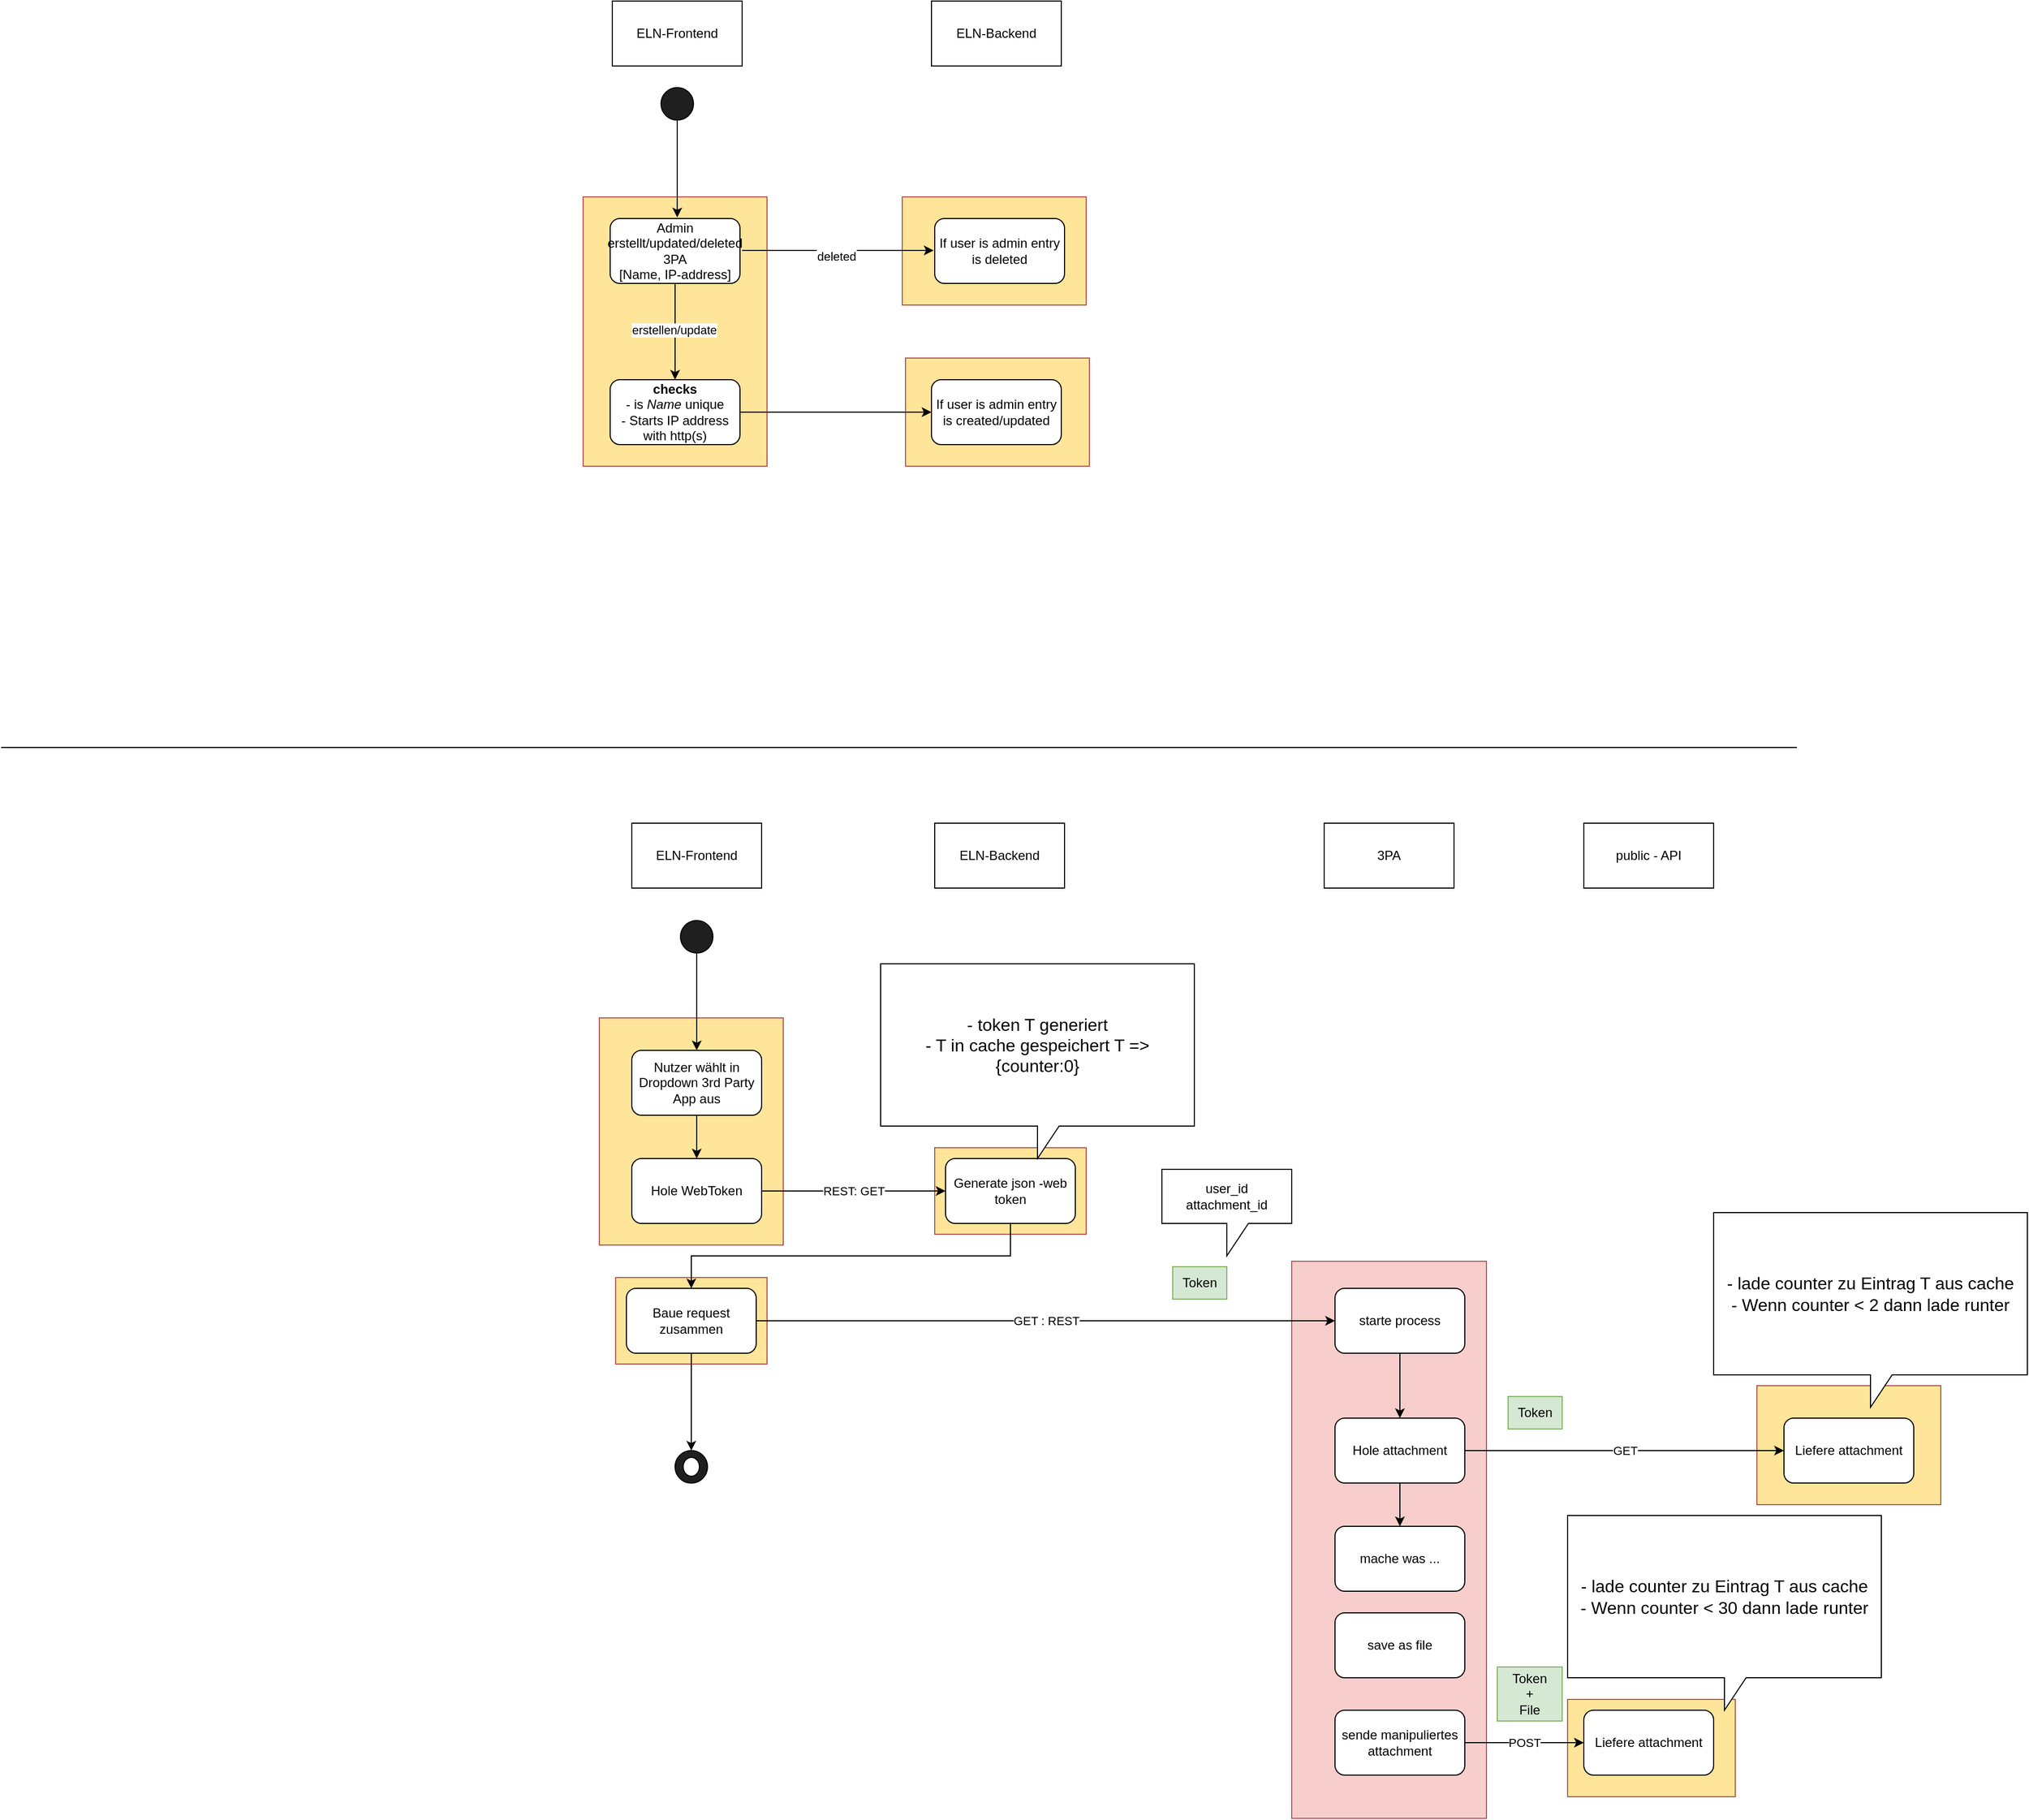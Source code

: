 <mxfile version="14.6.13" type="device"><diagram name="Seite-1" id="GQNFSpxZyi9aB66WynnB"><mxGraphModel dx="3076" dy="2111" grid="1" gridSize="10" guides="1" tooltips="1" connect="1" arrows="1" fold="1" page="1" pageScale="1" pageWidth="827" pageHeight="1169" math="0" shadow="0"><root><mxCell id="0"/><mxCell id="1" parent="0"/><mxCell id="FiCaPtrMLuWlpLasM4BH-40" value="" style="rounded=0;whiteSpace=wrap;html=1;fillColor=#FFE599;strokeColor=#b85450;" parent="1" vertex="1"><mxGeometry x="615" y="760" width="155" height="90" as="geometry"/></mxCell><mxCell id="FiCaPtrMLuWlpLasM4BH-39" value="" style="rounded=0;whiteSpace=wrap;html=1;fillColor=#FFE599;strokeColor=#b85450;" parent="1" vertex="1"><mxGeometry x="790" y="470" width="170" height="110" as="geometry"/></mxCell><mxCell id="FiCaPtrMLuWlpLasM4BH-38" value="" style="rounded=0;whiteSpace=wrap;html=1;fillColor=#f8cecc;strokeColor=#b85450;" parent="1" vertex="1"><mxGeometry x="360" y="355" width="180" height="515" as="geometry"/></mxCell><mxCell id="FiCaPtrMLuWlpLasM4BH-37" value="" style="rounded=0;whiteSpace=wrap;html=1;fillColor=#FFE599;strokeColor=#b85450;" parent="1" vertex="1"><mxGeometry x="-265" y="370" width="140" height="80" as="geometry"/></mxCell><mxCell id="FiCaPtrMLuWlpLasM4BH-36" value="" style="rounded=0;whiteSpace=wrap;html=1;fillColor=#FFE599;strokeColor=#b85450;" parent="1" vertex="1"><mxGeometry x="30" y="250" width="140" height="80" as="geometry"/></mxCell><mxCell id="FiCaPtrMLuWlpLasM4BH-35" value="" style="rounded=0;whiteSpace=wrap;html=1;fillColor=#FFE599;strokeColor=#b85450;" parent="1" vertex="1"><mxGeometry x="-280" y="130" width="170" height="210" as="geometry"/></mxCell><mxCell id="FiCaPtrMLuWlpLasM4BH-43" style="edgeStyle=orthogonalEdgeStyle;rounded=0;orthogonalLoop=1;jettySize=auto;html=1;exitX=0.5;exitY=1;exitDx=0;exitDy=0;entryX=0.5;entryY=0;entryDx=0;entryDy=0;" parent="1" source="FiCaPtrMLuWlpLasM4BH-1" target="FiCaPtrMLuWlpLasM4BH-41" edge="1"><mxGeometry relative="1" as="geometry"/></mxCell><mxCell id="FiCaPtrMLuWlpLasM4BH-1" value="Nutzer wählt in Dropdown 3rd Party App aus" style="rounded=1;whiteSpace=wrap;html=1;" parent="1" vertex="1"><mxGeometry x="-250" y="160" width="120" height="60" as="geometry"/></mxCell><mxCell id="FiCaPtrMLuWlpLasM4BH-3" style="edgeStyle=orthogonalEdgeStyle;rounded=0;orthogonalLoop=1;jettySize=auto;html=1;exitX=0.5;exitY=1;exitDx=0;exitDy=0;exitPerimeter=0;" parent="1" source="FiCaPtrMLuWlpLasM4BH-2" target="FiCaPtrMLuWlpLasM4BH-1" edge="1"><mxGeometry relative="1" as="geometry"/></mxCell><mxCell id="FiCaPtrMLuWlpLasM4BH-2" value="" style="verticalLabelPosition=bottom;verticalAlign=top;html=1;shape=mxgraph.flowchart.on-page_reference;fillColor=#1F1F1F;" parent="1" vertex="1"><mxGeometry x="-205" y="40" width="30" height="30" as="geometry"/></mxCell><mxCell id="FiCaPtrMLuWlpLasM4BH-9" style="edgeStyle=orthogonalEdgeStyle;rounded=0;orthogonalLoop=1;jettySize=auto;html=1;exitX=0.5;exitY=1;exitDx=0;exitDy=0;" parent="1" source="FiCaPtrMLuWlpLasM4BH-4" target="FiCaPtrMLuWlpLasM4BH-5" edge="1"><mxGeometry relative="1" as="geometry"/></mxCell><mxCell id="FiCaPtrMLuWlpLasM4BH-4" value="Generate json -web token" style="rounded=1;whiteSpace=wrap;html=1;" parent="1" vertex="1"><mxGeometry x="40" y="260" width="120" height="60" as="geometry"/></mxCell><mxCell id="FiCaPtrMLuWlpLasM4BH-7" value="GET : REST" style="edgeStyle=orthogonalEdgeStyle;rounded=0;orthogonalLoop=1;jettySize=auto;html=1;exitX=1;exitY=0.5;exitDx=0;exitDy=0;" parent="1" source="FiCaPtrMLuWlpLasM4BH-5" target="FiCaPtrMLuWlpLasM4BH-6" edge="1"><mxGeometry relative="1" as="geometry"/></mxCell><mxCell id="FiCaPtrMLuWlpLasM4BH-47" style="edgeStyle=orthogonalEdgeStyle;rounded=0;orthogonalLoop=1;jettySize=auto;html=1;exitX=0.5;exitY=1;exitDx=0;exitDy=0;entryX=0.5;entryY=0;entryDx=0;entryDy=0;entryPerimeter=0;" parent="1" source="FiCaPtrMLuWlpLasM4BH-5" target="FiCaPtrMLuWlpLasM4BH-33" edge="1"><mxGeometry relative="1" as="geometry"/></mxCell><mxCell id="FiCaPtrMLuWlpLasM4BH-5" value="Baue request zusammen" style="rounded=1;whiteSpace=wrap;html=1;" parent="1" vertex="1"><mxGeometry x="-255" y="380" width="120" height="60" as="geometry"/></mxCell><mxCell id="FiCaPtrMLuWlpLasM4BH-18" style="edgeStyle=orthogonalEdgeStyle;rounded=0;orthogonalLoop=1;jettySize=auto;html=1;exitX=0.5;exitY=1;exitDx=0;exitDy=0;" parent="1" source="FiCaPtrMLuWlpLasM4BH-6" target="FiCaPtrMLuWlpLasM4BH-12" edge="1"><mxGeometry relative="1" as="geometry"/></mxCell><mxCell id="FiCaPtrMLuWlpLasM4BH-6" value="starte process" style="rounded=1;whiteSpace=wrap;html=1;" parent="1" vertex="1"><mxGeometry x="400" y="380" width="120" height="60" as="geometry"/></mxCell><mxCell id="FiCaPtrMLuWlpLasM4BH-17" value="GET" style="edgeStyle=orthogonalEdgeStyle;rounded=0;orthogonalLoop=1;jettySize=auto;html=1;exitX=1;exitY=0.5;exitDx=0;exitDy=0;" parent="1" source="FiCaPtrMLuWlpLasM4BH-12" target="FiCaPtrMLuWlpLasM4BH-13" edge="1"><mxGeometry relative="1" as="geometry"/></mxCell><mxCell id="FiCaPtrMLuWlpLasM4BH-22" style="edgeStyle=orthogonalEdgeStyle;rounded=0;orthogonalLoop=1;jettySize=auto;html=1;exitX=0.5;exitY=1;exitDx=0;exitDy=0;entryX=0.5;entryY=0;entryDx=0;entryDy=0;" parent="1" source="FiCaPtrMLuWlpLasM4BH-12" target="FiCaPtrMLuWlpLasM4BH-21" edge="1"><mxGeometry relative="1" as="geometry"/></mxCell><mxCell id="FiCaPtrMLuWlpLasM4BH-12" value="Hole attachment" style="rounded=1;whiteSpace=wrap;html=1;" parent="1" vertex="1"><mxGeometry x="400" y="500" width="120" height="60" as="geometry"/></mxCell><mxCell id="FiCaPtrMLuWlpLasM4BH-13" value="Liefere attachment" style="rounded=1;whiteSpace=wrap;html=1;" parent="1" vertex="1"><mxGeometry x="815" y="500" width="120" height="60" as="geometry"/></mxCell><mxCell id="FiCaPtrMLuWlpLasM4BH-14" value="ELN-Frontend" style="rounded=0;whiteSpace=wrap;html=1;" parent="1" vertex="1"><mxGeometry x="-250" y="-50" width="120" height="60" as="geometry"/></mxCell><mxCell id="FiCaPtrMLuWlpLasM4BH-15" value="3PA" style="rounded=0;whiteSpace=wrap;html=1;" parent="1" vertex="1"><mxGeometry x="390" y="-50" width="120" height="60" as="geometry"/></mxCell><mxCell id="FiCaPtrMLuWlpLasM4BH-16" value="public - API" style="rounded=0;whiteSpace=wrap;html=1;" parent="1" vertex="1"><mxGeometry x="630" y="-50" width="120" height="60" as="geometry"/></mxCell><mxCell id="FiCaPtrMLuWlpLasM4BH-21" value="mache was ..." style="rounded=1;whiteSpace=wrap;html=1;" parent="1" vertex="1"><mxGeometry x="400" y="600" width="120" height="60" as="geometry"/></mxCell><mxCell id="FiCaPtrMLuWlpLasM4BH-23" value="save as file" style="rounded=1;whiteSpace=wrap;html=1;" parent="1" vertex="1"><mxGeometry x="400" y="680" width="120" height="60" as="geometry"/></mxCell><mxCell id="FiCaPtrMLuWlpLasM4BH-26" value="POST" style="edgeStyle=orthogonalEdgeStyle;rounded=0;orthogonalLoop=1;jettySize=auto;html=1;exitX=1;exitY=0.5;exitDx=0;exitDy=0;" parent="1" source="FiCaPtrMLuWlpLasM4BH-24" target="FiCaPtrMLuWlpLasM4BH-25" edge="1"><mxGeometry relative="1" as="geometry"/></mxCell><mxCell id="FiCaPtrMLuWlpLasM4BH-24" value="sende manipuliertes attachment" style="rounded=1;whiteSpace=wrap;html=1;" parent="1" vertex="1"><mxGeometry x="400" y="770" width="120" height="60" as="geometry"/></mxCell><mxCell id="FiCaPtrMLuWlpLasM4BH-25" value="Liefere attachment" style="rounded=1;whiteSpace=wrap;html=1;" parent="1" vertex="1"><mxGeometry x="630" y="770" width="120" height="60" as="geometry"/></mxCell><mxCell id="FiCaPtrMLuWlpLasM4BH-27" value="&lt;div&gt;Token&lt;/div&gt;&lt;div&gt;+&lt;/div&gt;&lt;div&gt;File&lt;br&gt;&lt;/div&gt;" style="rounded=0;whiteSpace=wrap;html=1;fillColor=#d5e8d4;strokeColor=#82b366;" parent="1" vertex="1"><mxGeometry x="550" y="730" width="60" height="50" as="geometry"/></mxCell><mxCell id="FiCaPtrMLuWlpLasM4BH-28" value="&lt;div&gt;Token&lt;/div&gt;" style="rounded=0;whiteSpace=wrap;html=1;fillColor=#d5e8d4;strokeColor=#82b366;" parent="1" vertex="1"><mxGeometry x="560" y="480" width="50" height="30" as="geometry"/></mxCell><mxCell id="FiCaPtrMLuWlpLasM4BH-29" value="&lt;div&gt;Token&lt;/div&gt;" style="rounded=0;whiteSpace=wrap;html=1;fillColor=#d5e8d4;strokeColor=#82b366;" parent="1" vertex="1"><mxGeometry x="250" y="360" width="50" height="30" as="geometry"/></mxCell><mxCell id="FiCaPtrMLuWlpLasM4BH-31" value="&lt;div&gt;user_id&lt;/div&gt;&lt;div&gt;attachment_id&lt;br&gt;&lt;/div&gt;" style="shape=callout;whiteSpace=wrap;html=1;perimeter=calloutPerimeter;" parent="1" vertex="1"><mxGeometry x="240" y="270" width="120" height="80" as="geometry"/></mxCell><mxCell id="FiCaPtrMLuWlpLasM4BH-33" value="" style="verticalLabelPosition=bottom;verticalAlign=top;html=1;shape=mxgraph.flowchart.on-page_reference;fillColor=#1F1F1F;" parent="1" vertex="1"><mxGeometry x="-210" y="530" width="30" height="30" as="geometry"/></mxCell><mxCell id="FiCaPtrMLuWlpLasM4BH-34" value="" style="verticalLabelPosition=bottom;verticalAlign=top;html=1;shape=mxgraph.flowchart.on-page_reference;fillColor=#FFFFFF;" parent="1" vertex="1"><mxGeometry x="-202.5" y="536.25" width="15" height="17.5" as="geometry"/></mxCell><mxCell id="FiCaPtrMLuWlpLasM4BH-42" value="REST: GET" style="edgeStyle=orthogonalEdgeStyle;rounded=0;orthogonalLoop=1;jettySize=auto;html=1;exitX=1;exitY=0.5;exitDx=0;exitDy=0;" parent="1" source="FiCaPtrMLuWlpLasM4BH-41" target="FiCaPtrMLuWlpLasM4BH-4" edge="1"><mxGeometry relative="1" as="geometry"/></mxCell><mxCell id="FiCaPtrMLuWlpLasM4BH-41" value="Hole WebToken" style="rounded=1;whiteSpace=wrap;html=1;" parent="1" vertex="1"><mxGeometry x="-250" y="260" width="120" height="60" as="geometry"/></mxCell><mxCell id="FiCaPtrMLuWlpLasM4BH-44" value="ELN-Backend" style="rounded=0;whiteSpace=wrap;html=1;" parent="1" vertex="1"><mxGeometry x="30" y="-50" width="120" height="60" as="geometry"/></mxCell><mxCell id="L9-m3vecJ0nasKB-fiuo-1" value="ELN-Frontend" style="rounded=0;whiteSpace=wrap;html=1;" parent="1" vertex="1"><mxGeometry x="-268" y="-810" width="120" height="60" as="geometry"/></mxCell><mxCell id="L9-m3vecJ0nasKB-fiuo-2" value="ELN-Backend" style="rounded=0;whiteSpace=wrap;html=1;" parent="1" vertex="1"><mxGeometry x="27" y="-810" width="120" height="60" as="geometry"/></mxCell><mxCell id="L9-m3vecJ0nasKB-fiuo-4" value="" style="endArrow=none;html=1;rounded=0;" parent="1" edge="1"><mxGeometry width="50" height="50" relative="1" as="geometry"><mxPoint x="-833" y="-120" as="sourcePoint"/><mxPoint x="827" y="-120" as="targetPoint"/></mxGeometry></mxCell><mxCell id="L9-m3vecJ0nasKB-fiuo-5" value="" style="rounded=0;whiteSpace=wrap;html=1;fillColor=#FFE599;strokeColor=#b85450;" parent="1" vertex="1"><mxGeometry x="-295" y="-629" width="170" height="249" as="geometry"/></mxCell><mxCell id="L9-m3vecJ0nasKB-fiuo-6" value="&lt;div&gt;Admin erstellt/updated/deleted 3PA&lt;/div&gt;&lt;div&gt;[Name, IP-address]&lt;br&gt;&lt;/div&gt;" style="rounded=1;whiteSpace=wrap;html=1;" parent="1" vertex="1"><mxGeometry x="-270" y="-609" width="120" height="60" as="geometry"/></mxCell><mxCell id="L9-m3vecJ0nasKB-fiuo-7" style="edgeStyle=orthogonalEdgeStyle;rounded=0;orthogonalLoop=1;jettySize=auto;html=1;exitX=0.5;exitY=1;exitDx=0;exitDy=0;exitPerimeter=0;" parent="1" source="L9-m3vecJ0nasKB-fiuo-8" edge="1"><mxGeometry relative="1" as="geometry"><mxPoint x="-208" y="-610" as="targetPoint"/></mxGeometry></mxCell><mxCell id="L9-m3vecJ0nasKB-fiuo-8" value="" style="verticalLabelPosition=bottom;verticalAlign=top;html=1;shape=mxgraph.flowchart.on-page_reference;fillColor=#1F1F1F;" parent="1" vertex="1"><mxGeometry x="-223" y="-730" width="30" height="30" as="geometry"/></mxCell><mxCell id="L9-m3vecJ0nasKB-fiuo-10" value="" style="rounded=0;whiteSpace=wrap;html=1;fillColor=#FFE599;strokeColor=#b85450;" parent="1" vertex="1"><mxGeometry x="3" y="-480" width="170" height="100" as="geometry"/></mxCell><mxCell id="L9-m3vecJ0nasKB-fiuo-11" value="&lt;div&gt;&lt;b&gt;checks&lt;/b&gt;&lt;/div&gt;&lt;div&gt;- is &lt;i&gt;Name &lt;/i&gt;unique&lt;/div&gt;&lt;div&gt;- Starts IP address with http(s)&lt;br&gt;&lt;/div&gt;" style="rounded=1;whiteSpace=wrap;html=1;" parent="1" vertex="1"><mxGeometry x="-270" y="-460" width="120" height="60" as="geometry"/></mxCell><mxCell id="L9-m3vecJ0nasKB-fiuo-13" value="" style="endArrow=classic;html=1;rounded=0;exitX=0.5;exitY=1;exitDx=0;exitDy=0;entryX=0.5;entryY=0;entryDx=0;entryDy=0;" parent="1" source="L9-m3vecJ0nasKB-fiuo-6" target="L9-m3vecJ0nasKB-fiuo-11" edge="1"><mxGeometry width="50" height="50" relative="1" as="geometry"><mxPoint x="210" y="-120" as="sourcePoint"/><mxPoint x="260" y="-170" as="targetPoint"/></mxGeometry></mxCell><mxCell id="L9-m3vecJ0nasKB-fiuo-19" value="erstellen/update" style="edgeLabel;html=1;align=center;verticalAlign=middle;resizable=0;points=[];" parent="L9-m3vecJ0nasKB-fiuo-13" vertex="1" connectable="0"><mxGeometry x="-0.034" y="-1" relative="1" as="geometry"><mxPoint as="offset"/></mxGeometry></mxCell><mxCell id="L9-m3vecJ0nasKB-fiuo-14" value="If user is admin entry is created/updated" style="rounded=1;whiteSpace=wrap;html=1;" parent="1" vertex="1"><mxGeometry x="27" y="-460" width="120" height="60" as="geometry"/></mxCell><mxCell id="L9-m3vecJ0nasKB-fiuo-15" value="" style="endArrow=classic;html=1;rounded=0;exitX=1;exitY=0.5;exitDx=0;exitDy=0;exitPerimeter=0;" parent="1" source="L9-m3vecJ0nasKB-fiuo-11" target="L9-m3vecJ0nasKB-fiuo-14" edge="1"><mxGeometry width="50" height="50" relative="1" as="geometry"><mxPoint x="80" y="-200" as="sourcePoint"/><mxPoint x="-200" y="-230" as="targetPoint"/></mxGeometry></mxCell><mxCell id="L9-m3vecJ0nasKB-fiuo-18" value="" style="rounded=0;whiteSpace=wrap;html=1;fillColor=#FFE599;strokeColor=#b85450;" parent="1" vertex="1"><mxGeometry y="-629" width="170" height="100" as="geometry"/></mxCell><mxCell id="L9-m3vecJ0nasKB-fiuo-20" value="" style="endArrow=classic;html=1;rounded=0;exitX=1;exitY=0.5;exitDx=0;exitDy=0;exitPerimeter=0;" parent="1" edge="1"><mxGeometry width="50" height="50" relative="1" as="geometry"><mxPoint x="-148" y="-579.5" as="sourcePoint"/><mxPoint x="29" y="-579.5" as="targetPoint"/></mxGeometry></mxCell><mxCell id="L9-m3vecJ0nasKB-fiuo-21" value="deleted" style="edgeLabel;html=1;align=center;verticalAlign=middle;resizable=0;points=[];" parent="L9-m3vecJ0nasKB-fiuo-20" vertex="1" connectable="0"><mxGeometry x="-0.017" y="-4" relative="1" as="geometry"><mxPoint y="1" as="offset"/></mxGeometry></mxCell><mxCell id="L9-m3vecJ0nasKB-fiuo-22" value="If user is admin entry is deleted" style="rounded=1;whiteSpace=wrap;html=1;" parent="1" vertex="1"><mxGeometry x="30" y="-609" width="120" height="60" as="geometry"/></mxCell><mxCell id="2sxqTqWZ9Tmug_25RNWr-1" value="&lt;font style=&quot;font-size: 16px&quot;&gt;- token T generiert&lt;br&gt;&lt;/font&gt;&lt;div style=&quot;font-size: 16px&quot;&gt;&lt;font style=&quot;font-size: 16px&quot;&gt;- T in cache gespeichert T =&amp;gt; {counter:0}&lt;/font&gt;&lt;/div&gt;" style="shape=callout;whiteSpace=wrap;html=1;perimeter=calloutPerimeter;align=center;" vertex="1" parent="1"><mxGeometry x="-20" y="80" width="290" height="180" as="geometry"/></mxCell><mxCell id="2sxqTqWZ9Tmug_25RNWr-2" value="&lt;font style=&quot;font-size: 16px&quot;&gt;- lade counter zu Eintrag T aus cache&lt;br&gt;- Wenn counter &amp;lt; 2 dann lade runter&lt;br&gt;&lt;/font&gt;" style="shape=callout;whiteSpace=wrap;html=1;perimeter=calloutPerimeter;align=center;" vertex="1" parent="1"><mxGeometry x="750" y="310" width="290" height="180" as="geometry"/></mxCell><mxCell id="2sxqTqWZ9Tmug_25RNWr-3" value="&lt;font style=&quot;font-size: 16px&quot;&gt;- lade counter zu Eintrag T aus cache&lt;br&gt;- Wenn counter &amp;lt; 30 dann lade runter&lt;br&gt;&lt;/font&gt;" style="shape=callout;whiteSpace=wrap;html=1;perimeter=calloutPerimeter;align=center;" vertex="1" parent="1"><mxGeometry x="615" y="590" width="290" height="180" as="geometry"/></mxCell></root></mxGraphModel></diagram></mxfile>